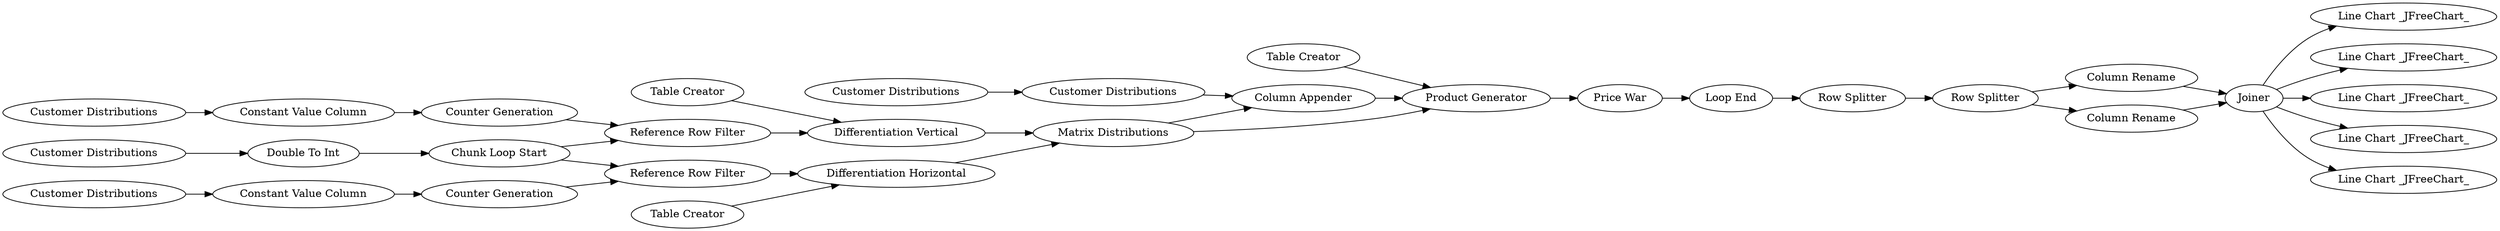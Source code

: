digraph {
	53 -> 81
	53 -> 45
	76 -> 67
	13 -> 7
	71 -> 72
	73 -> 76
	57 -> 77
	62 -> 57
	7 -> 79
	18 -> 19
	2 -> 82
	69 -> 67
	61 -> 74
	63 -> 76
	51 -> 53
	74 -> 57
	1 -> 2
	20 -> 51
	77 -> 82
	82 -> 7
	64 -> 63
	50 -> 61
	53 -> 44
	79 -> 18
	53 -> 43
	59 -> 50
	72 -> 73
	66 -> 64
	77 -> 7
	20 -> 52
	53 -> 80
	52 -> 53
	19 -> 20
	67 -> 77
	73 -> 74
	57 [label="Differentiation Vertical"]
	7 [label="Product Generator"]
	79 [label="Price War"]
	52 [label="Column Rename"]
	18 [label="Loop End"]
	74 [label="Reference Row Filter"]
	19 [label="Row Splitter"]
	64 [label="Constant Value Column"]
	51 [label="Column Rename"]
	59 [label="Customer Distributions"]
	50 [label="Constant Value Column"]
	1 [label="Customer Distributions"]
	53 [label=Joiner]
	67 [label="Differentiation Horizontal"]
	72 [label="Double To Int"]
	61 [label="Counter Generation"]
	77 [label="Matrix Distributions"]
	63 [label="Counter Generation"]
	76 [label="Reference Row Filter"]
	81 [label="Line Chart _JFreeChart_"]
	13 [label="Table Creator"]
	20 [label="Row Splitter"]
	44 [label="Line Chart _JFreeChart_"]
	43 [label="Line Chart _JFreeChart_"]
	62 [label="Table Creator"]
	82 [label="Column Appender"]
	66 [label="Customer Distributions"]
	69 [label="Table Creator"]
	71 [label="Customer Distributions"]
	80 [label="Line Chart _JFreeChart_"]
	73 [label="Chunk Loop Start"]
	2 [label="Customer Distributions"]
	45 [label="Line Chart _JFreeChart_"]
	rankdir=LR
}
